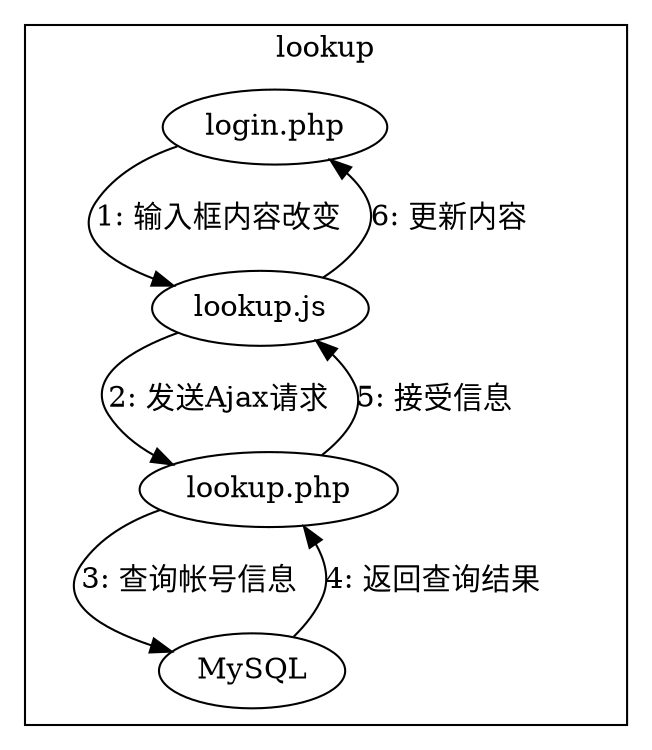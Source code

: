 digraph G {
    subgraph cluster0 {
        rankdir=LR;
        label="lookup";

        index[label="login.php"];
        front[label="lookup.js"];
        end[label="lookup.php"];
        database[label="MySQL", shape=oval];

        index->front[label="1: 输入框内容改变    "];
        front->end[label="2: 发送Ajax请求    "];
        end->database[label="3: 查询帐号信息    "];
        database->end[label="4: 返回查询结果    "];
        end->front[label="5: 接受信息    "];
        front->index[label="6: 更新内容    "];
    }

}
